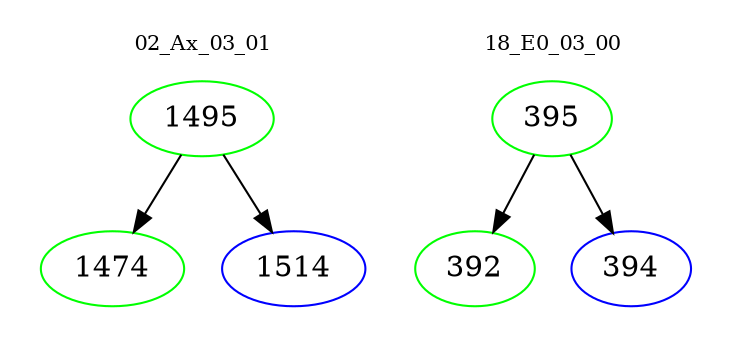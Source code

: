 digraph{
subgraph cluster_0 {
color = white
label = "02_Ax_03_01";
fontsize=10;
T0_1495 [label="1495", color="green"]
T0_1495 -> T0_1474 [color="black"]
T0_1474 [label="1474", color="green"]
T0_1495 -> T0_1514 [color="black"]
T0_1514 [label="1514", color="blue"]
}
subgraph cluster_1 {
color = white
label = "18_E0_03_00";
fontsize=10;
T1_395 [label="395", color="green"]
T1_395 -> T1_392 [color="black"]
T1_392 [label="392", color="green"]
T1_395 -> T1_394 [color="black"]
T1_394 [label="394", color="blue"]
}
}
